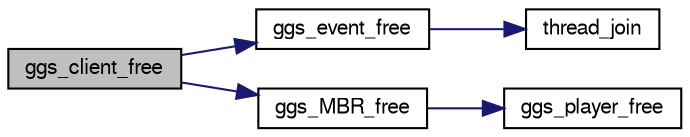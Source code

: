 digraph "ggs_client_free"
{
 // LATEX_PDF_SIZE
  bgcolor="transparent";
  edge [fontname="FreeSans",fontsize="10",labelfontname="FreeSans",labelfontsize="10"];
  node [fontname="FreeSans",fontsize="10",shape=record];
  rankdir="LR";
  Node1 [label="ggs_client_free",height=0.2,width=0.4,color="black", fillcolor="grey75", style="filled", fontcolor="black",tooltip="ggs_client_free"];
  Node1 -> Node2 [color="midnightblue",fontsize="10",style="solid",fontname="FreeSans"];
  Node2 [label="ggs_event_free",height=0.2,width=0.4,color="black",URL="$ggs_8c.html#a7af7b8b7fb197170894616abfc7ca26c",tooltip="ggs_event_free"];
  Node2 -> Node3 [color="midnightblue",fontsize="10",style="solid",fontname="FreeSans"];
  Node3 [label="thread_join",height=0.2,width=0.4,color="black",URL="$util_8c.html#a52efa84f4cfd49921787886d9543ab64",tooltip="Join a thread."];
  Node1 -> Node4 [color="midnightblue",fontsize="10",style="solid",fontname="FreeSans"];
  Node4 [label="ggs_MBR_free",height=0.2,width=0.4,color="black",URL="$ggs_8c.html#aed1c9b0bec668adffa7860290d699c80",tooltip="ggs_MBR_free"];
  Node4 -> Node5 [color="midnightblue",fontsize="10",style="solid",fontname="FreeSans"];
  Node5 [label="ggs_player_free",height=0.2,width=0.4,color="black",URL="$ggs_8c.html#a77c0d2ad220d957435d2f5ebd1132b90",tooltip="ggs_player_free"];
}
